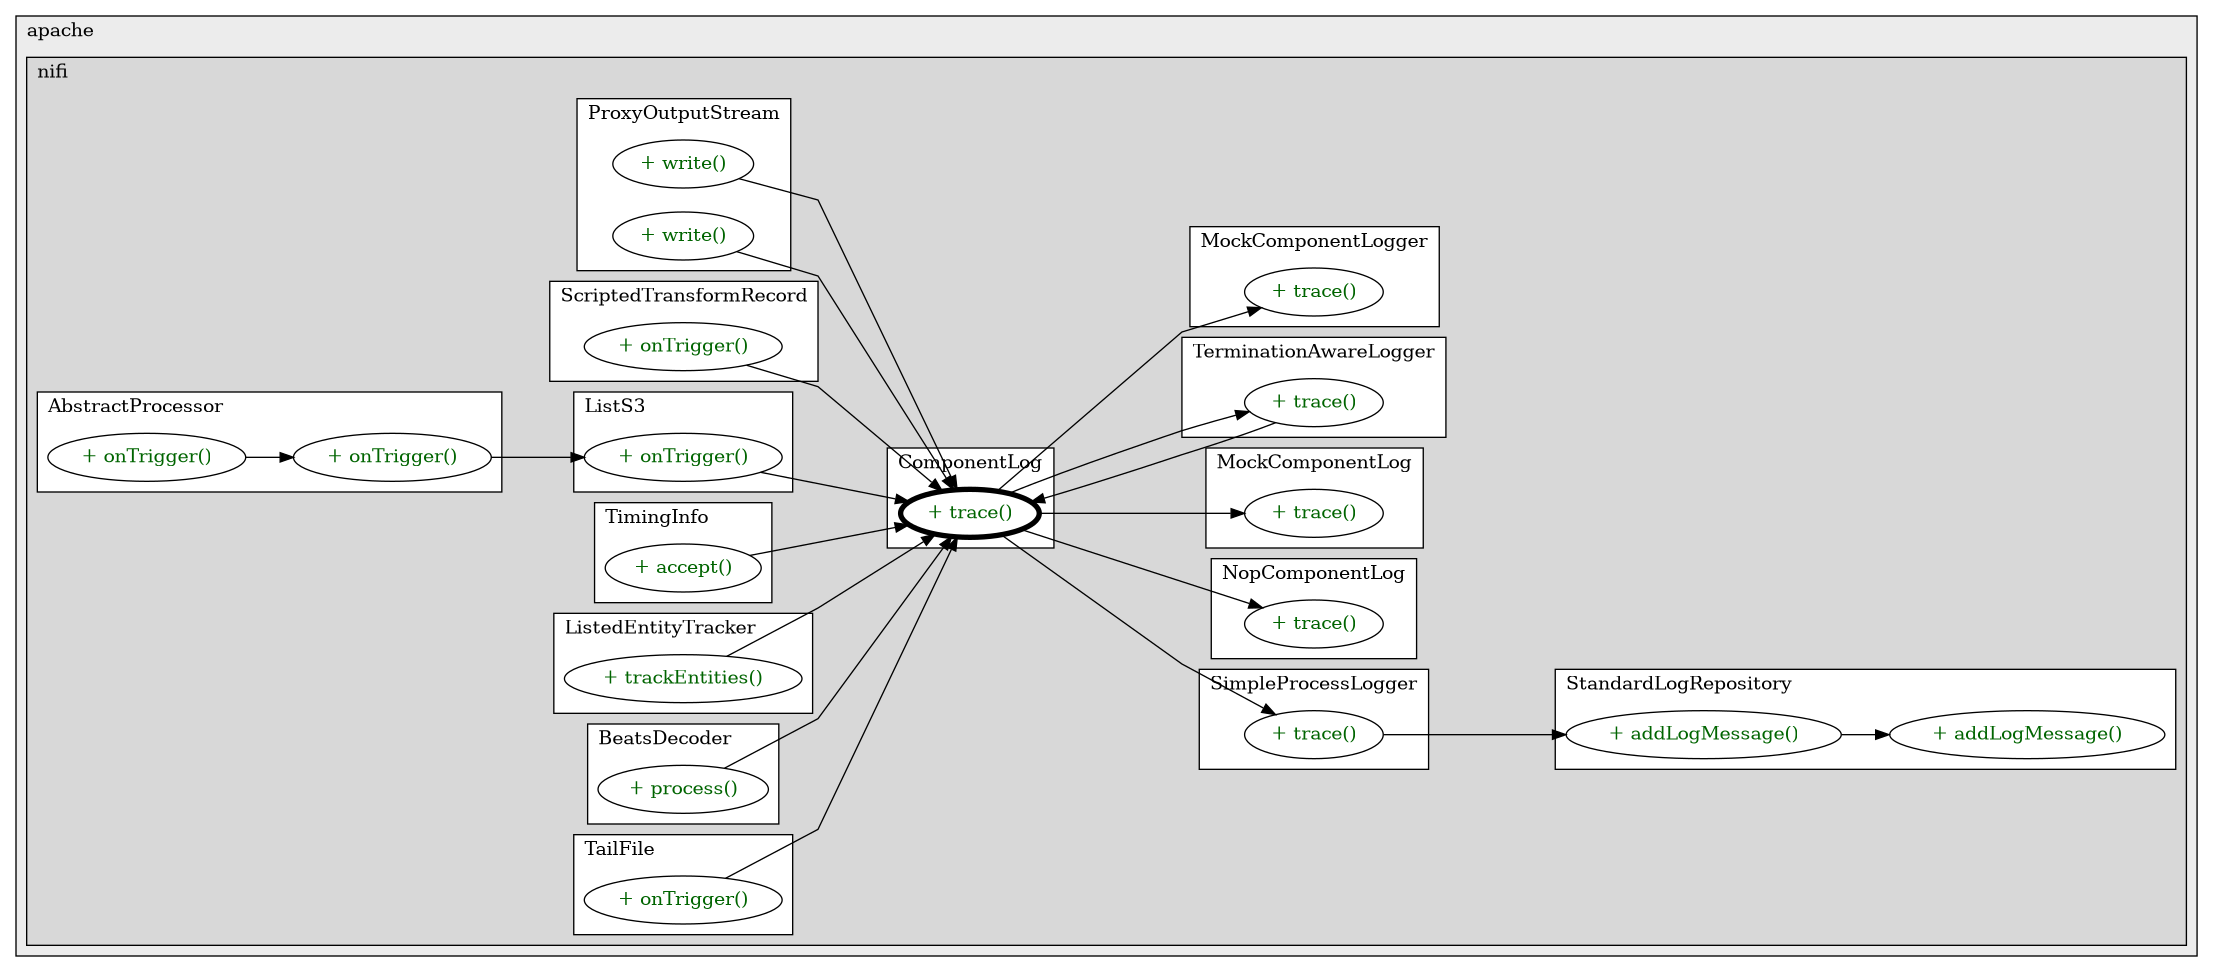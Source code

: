 @startuml

/' diagram meta data start
config=CallConfiguration;
{
  "rootMethod": "org.apache.nifi.logging.ComponentLog#trace(String,Object...)",
  "projectClassification": {
    "searchMode": "OpenProject", // OpenProject, AllProjects
    "includedProjects": "",
    "pathEndKeywords": "*.impl",
    "isClientPath": "",
    "isClientName": "",
    "isTestPath": "",
    "isTestName": "",
    "isMappingPath": "",
    "isMappingName": "",
    "isDataAccessPath": "",
    "isDataAccessName": "",
    "isDataStructurePath": "",
    "isDataStructureName": "",
    "isInterfaceStructuresPath": "",
    "isInterfaceStructuresName": "",
    "isEntryPointPath": "",
    "isEntryPointName": ""
  },
  "graphRestriction": {
    "classPackageExcludeFilter": "",
    "classPackageIncludeFilter": "",
    "classNameExcludeFilter": "",
    "classNameIncludeFilter": "",
    "methodNameExcludeFilter": "",
    "methodNameIncludeFilter": "",
    "removeByInheritance": "", // inheritance/annotation based filtering is done in a second step
    "removeByAnnotation": "",
    "removeByClassPackage": "", // cleanup the graph after inheritance/annotation based filtering is done
    "removeByClassName": "",
    "cutMappings": false,
    "cutEnum": true,
    "cutTests": true,
    "cutClient": true,
    "cutDataAccess": true,
    "cutInterfaceStructures": true,
    "cutDataStructures": true,
    "cutGetterAndSetter": true,
    "cutConstructors": true
  },
  "graphTraversal": {
    "forwardDepth": 3,
    "backwardDepth": 3,
    "classPackageExcludeFilter": "",
    "classPackageIncludeFilter": "",
    "classNameExcludeFilter": "",
    "classNameIncludeFilter": "",
    "methodNameExcludeFilter": "",
    "methodNameIncludeFilter": "",
    "hideMappings": false,
    "hideDataStructures": false,
    "hidePrivateMethods": true,
    "hideInterfaceCalls": true, // indirection: implementation -> interface (is hidden) -> implementation
    "onlyShowApplicationEntryPoints": false // root node is included
  },
  "details": {
    "aggregation": "GroupByClass", // ByClass, GroupByClass, None
    "showMethodParametersTypes": false,
    "showMethodParametersNames": false,
    "showMethodReturnType": false,
    "showPackageLevels": 2,
    "showCallOrder": false,
    "edgeMode": "MethodsOnly", // TypesOnly, MethodsOnly, TypesAndMethods, MethodsAndDirectTypeUsage
    "showDetailedClassStructure": false
  },
  "rootClass": "org.apache.nifi.logging.ComponentLog"
}
diagram meta data end '/



digraph g {
    rankdir="LR"
    splines=polyline
    

'nodes 
subgraph cluster_1411517106 { 
   	label=apache
	labeljust=l
	fillcolor="#ececec"
	style=filled
   
   subgraph cluster_781648802 { 
   	label=nifi
	labeljust=l
	fillcolor="#d8d8d8"
	style=filled
   
   subgraph cluster_1249278105 { 
   	label=ProxyOutputStream
	labeljust=l
	fillcolor=white
	style=filled
   
   ProxyOutputStream292707256XXXwrite104431[
	label="+ write()"
	style=filled
	fillcolor=white
	tooltip="ProxyOutputStream

null"
	fontcolor=darkgreen
];

ProxyOutputStream292707256XXXwrite1143188790[
	label="+ write()"
	style=filled
	fillcolor=white
	tooltip="ProxyOutputStream

null"
	fontcolor=darkgreen
];
} 

subgraph cluster_1250929481 { 
   	label=SimpleProcessLogger
	labeljust=l
	fillcolor=white
	style=filled
   
   SimpleProcessLogger786985848XXXtrace117314406[
	label="+ trace()"
	style=filled
	fillcolor=white
	tooltip="SimpleProcessLogger

null"
	fontcolor=darkgreen
];
} 

subgraph cluster_1319657757 { 
   	label=ScriptedTransformRecord
	labeljust=l
	fillcolor=white
	style=filled
   
   ScriptedTransformRecord96134626XXXonTrigger1421322213[
	label="+ onTrigger()"
	style=filled
	fillcolor=white
	tooltip="ScriptedTransformRecord

null"
	fontcolor=darkgreen
];
} 

subgraph cluster_1333728902 { 
   	label=AbstractProcessor
	labeljust=l
	fillcolor=white
	style=filled
   
   AbstractProcessor786985848XXXonTrigger1421322213[
	label="+ onTrigger()"
	style=filled
	fillcolor=white
	tooltip="AbstractProcessor

null"
	fontcolor=darkgreen
];

AbstractProcessor786985848XXXonTrigger302525551[
	label="+ onTrigger()"
	style=filled
	fillcolor=white
	tooltip="AbstractProcessor

&#10;  \<p\>&#10;  The method called when this processor is triggered to operate by the&#10;  controller. In the absence of the {@link org.apache.nifi.annotation.behavior.TriggerSerially} annotation,&#10;  this method may be called concurrently from different threads.&#10;  When this method is called depends on how this processor is&#10;  configured within a controller to be triggered (timing or event&#10;  based).\</p\>&#10; &#10;  @param context provides access to convenience methods for obtaining&#10;  property values, delaying the scheduling of the processor, provides&#10;  access to Controller Services, etc.&#10;  @param sessionFactory provides access to a {@link ProcessSession}, which&#10;  can be used for accessing FlowFiles, etc.&#10; &#10;  @throws ProcessException if processing did not complete normally though&#10;  indicates the problem is an understood potential outcome of processing.&#10;  The controller/caller will handle these exceptions gracefully such as&#10;  logging, etc.. If another type of exception is allowed to propagate the&#10;  controller may no longer trigger this processor to operate, as this would&#10;  indicate a probable coding defect.&#10; "
	fontcolor=darkgreen
];
} 

subgraph cluster_1336242094 { 
   	label=TimingInfo
	labeljust=l
	fillcolor=white
	style=filled
   
   TimingInfo1456223176XXXaccept695942502[
	label="+ accept()"
	style=filled
	fillcolor=white
	tooltip="TimingInfo

null"
	fontcolor=darkgreen
];
} 

subgraph cluster_1345975778 { 
   	label=ListedEntityTracker
	labeljust=l
	fillcolor=white
	style=filled
   
   ListedEntityTracker1549696020XXXtrackEntities1209078333[
	label="+ trackEntities()"
	style=filled
	fillcolor=white
	tooltip="ListedEntityTracker

null"
	fontcolor=darkgreen
];
} 

subgraph cluster_1534396166 { 
   	label=NopComponentLog
	labeljust=l
	fillcolor=white
	style=filled
   
   NopComponentLog832281502XXXtrace117314406[
	label="+ trace()"
	style=filled
	fillcolor=white
	tooltip="NopComponentLog

null"
	fontcolor=darkgreen
];
} 

subgraph cluster_1684153142 { 
   	label=StandardLogRepository
	labeljust=l
	fillcolor=white
	style=filled
   
   StandardLogRepository1292167443XXXaddLogMessage1084326245[
	label="+ addLogMessage()"
	style=filled
	fillcolor=white
	tooltip="StandardLogRepository

null"
	fontcolor=darkgreen
];

StandardLogRepository1292167443XXXaddLogMessage907761562[
	label="+ addLogMessage()"
	style=filled
	fillcolor=white
	tooltip="StandardLogRepository

null"
	fontcolor=darkgreen
];
} 

subgraph cluster_1801225384 { 
   	label=ListS3
	labeljust=l
	fillcolor=white
	style=filled
   
   ListS3593015804XXXonTrigger1421322213[
	label="+ onTrigger()"
	style=filled
	fillcolor=white
	tooltip="ListS3

null"
	fontcolor=darkgreen
];
} 

subgraph cluster_1921211216 { 
   	label=ComponentLog
	labeljust=l
	fillcolor=white
	style=filled
   
   ComponentLog978875333XXXtrace658265366[
	label="+ trace()"
	style=filled
	fillcolor=white
	tooltip="ComponentLog

null"
	penwidth=4
	fontcolor=darkgreen
];
} 

subgraph cluster_2048858659 { 
   	label=MockComponentLog
	labeljust=l
	fillcolor=white
	style=filled
   
   MockComponentLog306090332XXXtrace117314406[
	label="+ trace()"
	style=filled
	fillcolor=white
	tooltip="MockComponentLog

null"
	fontcolor=darkgreen
];
} 

subgraph cluster_219057026 { 
   	label=TerminationAwareLogger
	labeljust=l
	fillcolor=white
	style=filled
   
   TerminationAwareLogger1158014602XXXtrace117314406[
	label="+ trace()"
	style=filled
	fillcolor=white
	tooltip="TerminationAwareLogger

null"
	fontcolor=darkgreen
];
} 

subgraph cluster_492547111 { 
   	label=MockComponentLogger
	labeljust=l
	fillcolor=white
	style=filled
   
   MockComponentLogger305847012XXXtrace117314406[
	label="+ trace()"
	style=filled
	fillcolor=white
	tooltip="MockComponentLogger

null"
	fontcolor=darkgreen
];
} 

subgraph cluster_69112404 { 
   	label=BeatsDecoder
	labeljust=l
	fillcolor=white
	style=filled
   
   BeatsDecoder178469449XXXprocess3039496[
	label="+ process()"
	style=filled
	fillcolor=white
	tooltip="BeatsDecoder

&#10;  Process the next byte from the channel, updating the builder and state accordingly.&#10; &#10;  @param currByte the next byte to process&#10;  @preturn true if a frame is ready to be retrieved, false otherwise&#10; "
	fontcolor=darkgreen
];
} 

subgraph cluster_797583082 { 
   	label=TailFile
	labeljust=l
	fillcolor=white
	style=filled
   
   TailFile470851760XXXonTrigger1421322213[
	label="+ onTrigger()"
	style=filled
	fillcolor=white
	tooltip="TailFile

null"
	fontcolor=darkgreen
];
} 
} 
} 

'edges    
AbstractProcessor786985848XXXonTrigger1421322213 -> ListS3593015804XXXonTrigger1421322213;
AbstractProcessor786985848XXXonTrigger302525551 -> AbstractProcessor786985848XXXonTrigger1421322213;
BeatsDecoder178469449XXXprocess3039496 -> ComponentLog978875333XXXtrace658265366;
ComponentLog978875333XXXtrace658265366 -> MockComponentLog306090332XXXtrace117314406;
ComponentLog978875333XXXtrace658265366 -> MockComponentLogger305847012XXXtrace117314406;
ComponentLog978875333XXXtrace658265366 -> NopComponentLog832281502XXXtrace117314406;
ComponentLog978875333XXXtrace658265366 -> SimpleProcessLogger786985848XXXtrace117314406;
ComponentLog978875333XXXtrace658265366 -> TerminationAwareLogger1158014602XXXtrace117314406;
ListS3593015804XXXonTrigger1421322213 -> ComponentLog978875333XXXtrace658265366;
ListedEntityTracker1549696020XXXtrackEntities1209078333 -> ComponentLog978875333XXXtrace658265366;
ProxyOutputStream292707256XXXwrite104431 -> ComponentLog978875333XXXtrace658265366;
ProxyOutputStream292707256XXXwrite1143188790 -> ComponentLog978875333XXXtrace658265366;
ScriptedTransformRecord96134626XXXonTrigger1421322213 -> ComponentLog978875333XXXtrace658265366;
SimpleProcessLogger786985848XXXtrace117314406 -> StandardLogRepository1292167443XXXaddLogMessage907761562;
StandardLogRepository1292167443XXXaddLogMessage907761562 -> StandardLogRepository1292167443XXXaddLogMessage1084326245;
TailFile470851760XXXonTrigger1421322213 -> ComponentLog978875333XXXtrace658265366;
TerminationAwareLogger1158014602XXXtrace117314406 -> ComponentLog978875333XXXtrace658265366;
TimingInfo1456223176XXXaccept695942502 -> ComponentLog978875333XXXtrace658265366;
    
}
@enduml